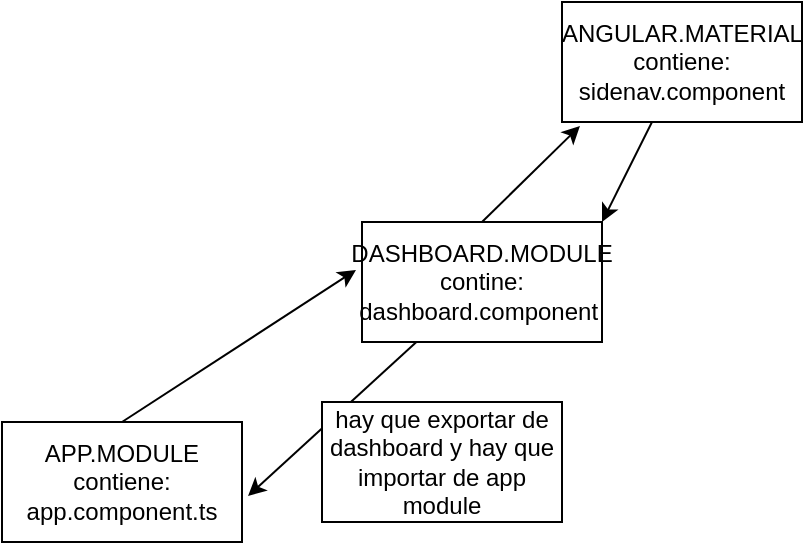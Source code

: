 <mxfile>
    <diagram id="s1mm_hpqBOZb3ol8Vn8V" name="Page-1">
        <mxGraphModel dx="813" dy="475" grid="1" gridSize="10" guides="1" tooltips="1" connect="1" arrows="1" fold="1" page="1" pageScale="1" pageWidth="850" pageHeight="1100" math="0" shadow="0">
            <root>
                <mxCell id="0"/>
                <mxCell id="1" parent="0"/>
                <mxCell id="6" style="edgeStyle=none;html=1;exitX=0.5;exitY=0;exitDx=0;exitDy=0;entryX=-0.025;entryY=0.4;entryDx=0;entryDy=0;entryPerimeter=0;" edge="1" parent="1" source="2" target="3">
                    <mxGeometry relative="1" as="geometry"/>
                </mxCell>
                <mxCell id="2" value="APP.MODULE contiene: app.component.ts" style="rounded=0;whiteSpace=wrap;html=1;" vertex="1" parent="1">
                    <mxGeometry x="360" y="220" width="120" height="60" as="geometry"/>
                </mxCell>
                <mxCell id="5" style="edgeStyle=none;html=1;entryX=1.025;entryY=0.617;entryDx=0;entryDy=0;entryPerimeter=0;" edge="1" parent="1" source="3" target="2">
                    <mxGeometry relative="1" as="geometry"/>
                </mxCell>
                <mxCell id="9" style="edgeStyle=none;html=1;exitX=0.5;exitY=0;exitDx=0;exitDy=0;entryX=0.075;entryY=1.033;entryDx=0;entryDy=0;entryPerimeter=0;" edge="1" parent="1" source="3" target="7">
                    <mxGeometry relative="1" as="geometry"/>
                </mxCell>
                <mxCell id="3" value="DASHBOARD.MODULE contine: dashboard.component&amp;nbsp;" style="rounded=0;whiteSpace=wrap;html=1;" vertex="1" parent="1">
                    <mxGeometry x="540" y="120" width="120" height="60" as="geometry"/>
                </mxCell>
                <mxCell id="4" value="hay que exportar de dashboard y hay que importar de app module" style="rounded=0;whiteSpace=wrap;html=1;" vertex="1" parent="1">
                    <mxGeometry x="520" y="210" width="120" height="60" as="geometry"/>
                </mxCell>
                <mxCell id="8" style="edgeStyle=none;html=1;entryX=1;entryY=0;entryDx=0;entryDy=0;" edge="1" parent="1" source="7" target="3">
                    <mxGeometry relative="1" as="geometry"/>
                </mxCell>
                <mxCell id="7" value="ANGULAR.MATERIAL contiene: sidenav.component" style="rounded=0;whiteSpace=wrap;html=1;" vertex="1" parent="1">
                    <mxGeometry x="640" y="10" width="120" height="60" as="geometry"/>
                </mxCell>
            </root>
        </mxGraphModel>
    </diagram>
</mxfile>